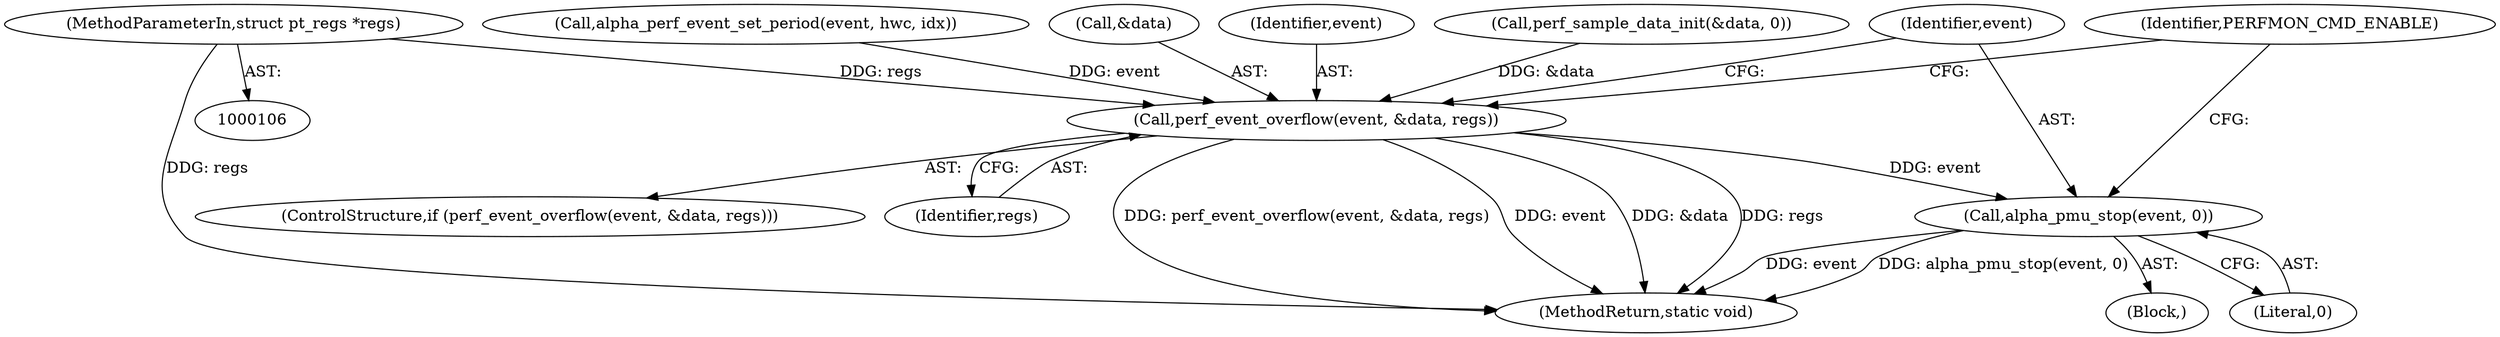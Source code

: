 digraph "0_linux_a8b0ca17b80e92faab46ee7179ba9e99ccb61233@pointer" {
"1000108" [label="(MethodParameterIn,struct pt_regs *regs)"];
"1000246" [label="(Call,perf_event_overflow(event, &data, regs))"];
"1000252" [label="(Call,alpha_pmu_stop(event, 0))"];
"1000245" [label="(ControlStructure,if (perf_event_overflow(event, &data, regs)))"];
"1000240" [label="(Call,alpha_perf_event_set_period(event, hwc, idx))"];
"1000252" [label="(Call,alpha_pmu_stop(event, 0))"];
"1000248" [label="(Call,&data)"];
"1000261" [label="(MethodReturn,static void)"];
"1000250" [label="(Identifier,regs)"];
"1000251" [label="(Block,)"];
"1000247" [label="(Identifier,event)"];
"1000246" [label="(Call,perf_event_overflow(event, &data, regs))"];
"1000151" [label="(Call,perf_sample_data_init(&data, 0))"];
"1000108" [label="(MethodParameterIn,struct pt_regs *regs)"];
"1000253" [label="(Identifier,event)"];
"1000256" [label="(Identifier,PERFMON_CMD_ENABLE)"];
"1000254" [label="(Literal,0)"];
"1000108" -> "1000106"  [label="AST: "];
"1000108" -> "1000261"  [label="DDG: regs"];
"1000108" -> "1000246"  [label="DDG: regs"];
"1000246" -> "1000245"  [label="AST: "];
"1000246" -> "1000250"  [label="CFG: "];
"1000247" -> "1000246"  [label="AST: "];
"1000248" -> "1000246"  [label="AST: "];
"1000250" -> "1000246"  [label="AST: "];
"1000253" -> "1000246"  [label="CFG: "];
"1000256" -> "1000246"  [label="CFG: "];
"1000246" -> "1000261"  [label="DDG: &data"];
"1000246" -> "1000261"  [label="DDG: regs"];
"1000246" -> "1000261"  [label="DDG: perf_event_overflow(event, &data, regs)"];
"1000246" -> "1000261"  [label="DDG: event"];
"1000240" -> "1000246"  [label="DDG: event"];
"1000151" -> "1000246"  [label="DDG: &data"];
"1000246" -> "1000252"  [label="DDG: event"];
"1000252" -> "1000251"  [label="AST: "];
"1000252" -> "1000254"  [label="CFG: "];
"1000253" -> "1000252"  [label="AST: "];
"1000254" -> "1000252"  [label="AST: "];
"1000256" -> "1000252"  [label="CFG: "];
"1000252" -> "1000261"  [label="DDG: event"];
"1000252" -> "1000261"  [label="DDG: alpha_pmu_stop(event, 0)"];
}
